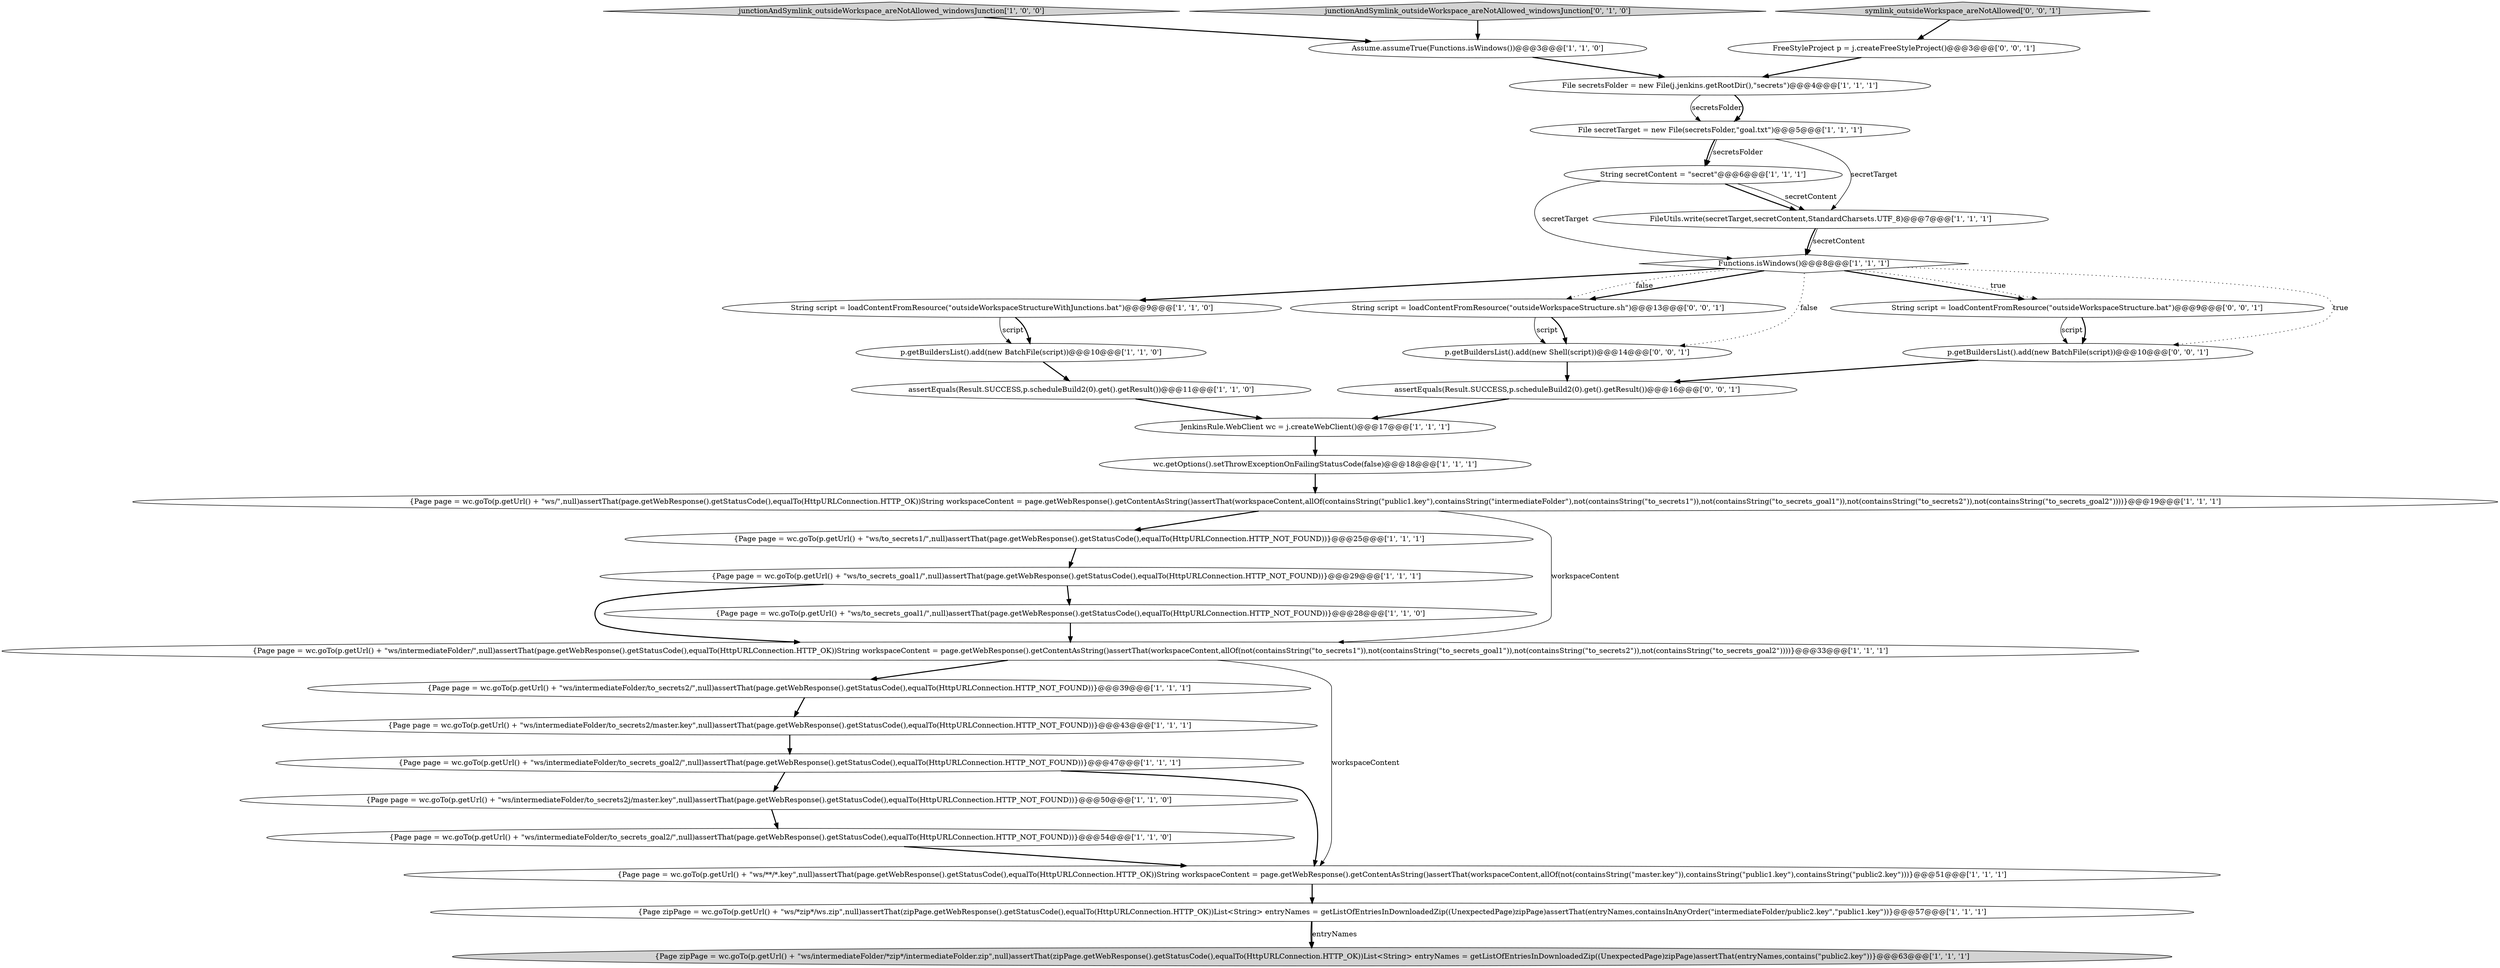digraph {
19 [style = filled, label = "{Page page = wc.goTo(p.getUrl() + \"ws/intermediateFolder/to_secrets_goal2/\",null)assertThat(page.getWebResponse().getStatusCode(),equalTo(HttpURLConnection.HTTP_NOT_FOUND))}@@@47@@@['1', '1', '1']", fillcolor = white, shape = ellipse image = "AAA0AAABBB1BBB"];
24 [style = filled, label = "{Page page = wc.goTo(p.getUrl() + \"ws/intermediateFolder/to_secrets2j/master.key\",null)assertThat(page.getWebResponse().getStatusCode(),equalTo(HttpURLConnection.HTTP_NOT_FOUND))}@@@50@@@['1', '1', '0']", fillcolor = white, shape = ellipse image = "AAA0AAABBB1BBB"];
6 [style = filled, label = "JenkinsRule.WebClient wc = j.createWebClient()@@@17@@@['1', '1', '1']", fillcolor = white, shape = ellipse image = "AAA0AAABBB1BBB"];
10 [style = filled, label = "Functions.isWindows()@@@8@@@['1', '1', '1']", fillcolor = white, shape = diamond image = "AAA0AAABBB1BBB"];
23 [style = filled, label = "{Page page = wc.goTo(p.getUrl() + \"ws/intermediateFolder/\",null)assertThat(page.getWebResponse().getStatusCode(),equalTo(HttpURLConnection.HTTP_OK))String workspaceContent = page.getWebResponse().getContentAsString()assertThat(workspaceContent,allOf(not(containsString(\"to_secrets1\")),not(containsString(\"to_secrets_goal1\")),not(containsString(\"to_secrets2\")),not(containsString(\"to_secrets_goal2\"))))}@@@33@@@['1', '1', '1']", fillcolor = white, shape = ellipse image = "AAA0AAABBB1BBB"];
28 [style = filled, label = "String script = loadContentFromResource(\"outsideWorkspaceStructure.sh\")@@@13@@@['0', '0', '1']", fillcolor = white, shape = ellipse image = "AAA0AAABBB3BBB"];
16 [style = filled, label = "String script = loadContentFromResource(\"outsideWorkspaceStructureWithJunctions.bat\")@@@9@@@['1', '1', '0']", fillcolor = white, shape = ellipse image = "AAA0AAABBB1BBB"];
25 [style = filled, label = "junctionAndSymlink_outsideWorkspace_areNotAllowed_windowsJunction['0', '1', '0']", fillcolor = lightgray, shape = diamond image = "AAA0AAABBB2BBB"];
8 [style = filled, label = "{Page page = wc.goTo(p.getUrl() + \"ws/intermediateFolder/to_secrets_goal2/\",null)assertThat(page.getWebResponse().getStatusCode(),equalTo(HttpURLConnection.HTTP_NOT_FOUND))}@@@54@@@['1', '1', '0']", fillcolor = white, shape = ellipse image = "AAA0AAABBB1BBB"];
11 [style = filled, label = "assertEquals(Result.SUCCESS,p.scheduleBuild2(0).get().getResult())@@@11@@@['1', '1', '0']", fillcolor = white, shape = ellipse image = "AAA0AAABBB1BBB"];
15 [style = filled, label = "File secretTarget = new File(secretsFolder,\"goal.txt\")@@@5@@@['1', '1', '1']", fillcolor = white, shape = ellipse image = "AAA0AAABBB1BBB"];
13 [style = filled, label = "{Page page = wc.goTo(p.getUrl() + \"ws/**/*.key\",null)assertThat(page.getWebResponse().getStatusCode(),equalTo(HttpURLConnection.HTTP_OK))String workspaceContent = page.getWebResponse().getContentAsString()assertThat(workspaceContent,allOf(not(containsString(\"master.key\")),containsString(\"public1.key\"),containsString(\"public2.key\")))}@@@51@@@['1', '1', '1']", fillcolor = white, shape = ellipse image = "AAA0AAABBB1BBB"];
31 [style = filled, label = "p.getBuildersList().add(new BatchFile(script))@@@10@@@['0', '0', '1']", fillcolor = white, shape = ellipse image = "AAA0AAABBB3BBB"];
3 [style = filled, label = "String secretContent = \"secret\"@@@6@@@['1', '1', '1']", fillcolor = white, shape = ellipse image = "AAA0AAABBB1BBB"];
12 [style = filled, label = "{Page zipPage = wc.goTo(p.getUrl() + \"ws/*zip*/ws.zip\",null)assertThat(zipPage.getWebResponse().getStatusCode(),equalTo(HttpURLConnection.HTTP_OK))List<String> entryNames = getListOfEntriesInDownloadedZip((UnexpectedPage)zipPage)assertThat(entryNames,containsInAnyOrder(\"intermediateFolder/public2.key\",\"public1.key\"))}@@@57@@@['1', '1', '1']", fillcolor = white, shape = ellipse image = "AAA0AAABBB1BBB"];
26 [style = filled, label = "symlink_outsideWorkspace_areNotAllowed['0', '0', '1']", fillcolor = lightgray, shape = diamond image = "AAA0AAABBB3BBB"];
29 [style = filled, label = "p.getBuildersList().add(new Shell(script))@@@14@@@['0', '0', '1']", fillcolor = white, shape = ellipse image = "AAA0AAABBB3BBB"];
9 [style = filled, label = "Assume.assumeTrue(Functions.isWindows())@@@3@@@['1', '1', '0']", fillcolor = white, shape = ellipse image = "AAA0AAABBB1BBB"];
18 [style = filled, label = "FileUtils.write(secretTarget,secretContent,StandardCharsets.UTF_8)@@@7@@@['1', '1', '1']", fillcolor = white, shape = ellipse image = "AAA0AAABBB1BBB"];
21 [style = filled, label = "junctionAndSymlink_outsideWorkspace_areNotAllowed_windowsJunction['1', '0', '0']", fillcolor = lightgray, shape = diamond image = "AAA0AAABBB1BBB"];
27 [style = filled, label = "assertEquals(Result.SUCCESS,p.scheduleBuild2(0).get().getResult())@@@16@@@['0', '0', '1']", fillcolor = white, shape = ellipse image = "AAA0AAABBB3BBB"];
14 [style = filled, label = "p.getBuildersList().add(new BatchFile(script))@@@10@@@['1', '1', '0']", fillcolor = white, shape = ellipse image = "AAA0AAABBB1BBB"];
30 [style = filled, label = "FreeStyleProject p = j.createFreeStyleProject()@@@3@@@['0', '0', '1']", fillcolor = white, shape = ellipse image = "AAA0AAABBB3BBB"];
1 [style = filled, label = "{Page zipPage = wc.goTo(p.getUrl() + \"ws/intermediateFolder/*zip*/intermediateFolder.zip\",null)assertThat(zipPage.getWebResponse().getStatusCode(),equalTo(HttpURLConnection.HTTP_OK))List<String> entryNames = getListOfEntriesInDownloadedZip((UnexpectedPage)zipPage)assertThat(entryNames,contains(\"public2.key\"))}@@@63@@@['1', '1', '1']", fillcolor = lightgray, shape = ellipse image = "AAA0AAABBB1BBB"];
0 [style = filled, label = "{Page page = wc.goTo(p.getUrl() + \"ws/to_secrets_goal1/\",null)assertThat(page.getWebResponse().getStatusCode(),equalTo(HttpURLConnection.HTTP_NOT_FOUND))}@@@29@@@['1', '1', '1']", fillcolor = white, shape = ellipse image = "AAA0AAABBB1BBB"];
4 [style = filled, label = "File secretsFolder = new File(j.jenkins.getRootDir(),\"secrets\")@@@4@@@['1', '1', '1']", fillcolor = white, shape = ellipse image = "AAA0AAABBB1BBB"];
2 [style = filled, label = "{Page page = wc.goTo(p.getUrl() + \"ws/to_secrets_goal1/\",null)assertThat(page.getWebResponse().getStatusCode(),equalTo(HttpURLConnection.HTTP_NOT_FOUND))}@@@28@@@['1', '1', '0']", fillcolor = white, shape = ellipse image = "AAA0AAABBB1BBB"];
20 [style = filled, label = "{Page page = wc.goTo(p.getUrl() + \"ws/\",null)assertThat(page.getWebResponse().getStatusCode(),equalTo(HttpURLConnection.HTTP_OK))String workspaceContent = page.getWebResponse().getContentAsString()assertThat(workspaceContent,allOf(containsString(\"public1.key\"),containsString(\"intermediateFolder\"),not(containsString(\"to_secrets1\")),not(containsString(\"to_secrets_goal1\")),not(containsString(\"to_secrets2\")),not(containsString(\"to_secrets_goal2\"))))}@@@19@@@['1', '1', '1']", fillcolor = white, shape = ellipse image = "AAA0AAABBB1BBB"];
32 [style = filled, label = "String script = loadContentFromResource(\"outsideWorkspaceStructure.bat\")@@@9@@@['0', '0', '1']", fillcolor = white, shape = ellipse image = "AAA0AAABBB3BBB"];
7 [style = filled, label = "{Page page = wc.goTo(p.getUrl() + \"ws/intermediateFolder/to_secrets2/\",null)assertThat(page.getWebResponse().getStatusCode(),equalTo(HttpURLConnection.HTTP_NOT_FOUND))}@@@39@@@['1', '1', '1']", fillcolor = white, shape = ellipse image = "AAA0AAABBB1BBB"];
5 [style = filled, label = "{Page page = wc.goTo(p.getUrl() + \"ws/to_secrets1/\",null)assertThat(page.getWebResponse().getStatusCode(),equalTo(HttpURLConnection.HTTP_NOT_FOUND))}@@@25@@@['1', '1', '1']", fillcolor = white, shape = ellipse image = "AAA0AAABBB1BBB"];
17 [style = filled, label = "{Page page = wc.goTo(p.getUrl() + \"ws/intermediateFolder/to_secrets2/master.key\",null)assertThat(page.getWebResponse().getStatusCode(),equalTo(HttpURLConnection.HTTP_NOT_FOUND))}@@@43@@@['1', '1', '1']", fillcolor = white, shape = ellipse image = "AAA0AAABBB1BBB"];
22 [style = filled, label = "wc.getOptions().setThrowExceptionOnFailingStatusCode(false)@@@18@@@['1', '1', '1']", fillcolor = white, shape = ellipse image = "AAA0AAABBB1BBB"];
10->16 [style = bold, label=""];
20->23 [style = solid, label="workspaceContent"];
18->10 [style = solid, label="secretContent"];
15->3 [style = solid, label="secretsFolder"];
29->27 [style = bold, label=""];
10->32 [style = bold, label=""];
4->15 [style = solid, label="secretsFolder"];
10->31 [style = dotted, label="true"];
10->29 [style = dotted, label="false"];
9->4 [style = bold, label=""];
16->14 [style = solid, label="script"];
17->19 [style = bold, label=""];
20->5 [style = bold, label=""];
12->1 [style = bold, label=""];
22->20 [style = bold, label=""];
11->6 [style = bold, label=""];
6->22 [style = bold, label=""];
3->18 [style = bold, label=""];
14->11 [style = bold, label=""];
19->24 [style = bold, label=""];
10->28 [style = bold, label=""];
3->10 [style = solid, label="secretTarget"];
10->32 [style = dotted, label="true"];
10->28 [style = dotted, label="false"];
19->13 [style = bold, label=""];
0->23 [style = bold, label=""];
13->12 [style = bold, label=""];
5->0 [style = bold, label=""];
15->18 [style = solid, label="secretTarget"];
32->31 [style = bold, label=""];
18->10 [style = bold, label=""];
16->14 [style = bold, label=""];
12->1 [style = solid, label="entryNames"];
8->13 [style = bold, label=""];
23->7 [style = bold, label=""];
30->4 [style = bold, label=""];
15->3 [style = bold, label=""];
25->9 [style = bold, label=""];
32->31 [style = solid, label="script"];
7->17 [style = bold, label=""];
28->29 [style = bold, label=""];
27->6 [style = bold, label=""];
21->9 [style = bold, label=""];
0->2 [style = bold, label=""];
4->15 [style = bold, label=""];
24->8 [style = bold, label=""];
26->30 [style = bold, label=""];
3->18 [style = solid, label="secretContent"];
28->29 [style = solid, label="script"];
23->13 [style = solid, label="workspaceContent"];
31->27 [style = bold, label=""];
2->23 [style = bold, label=""];
}

